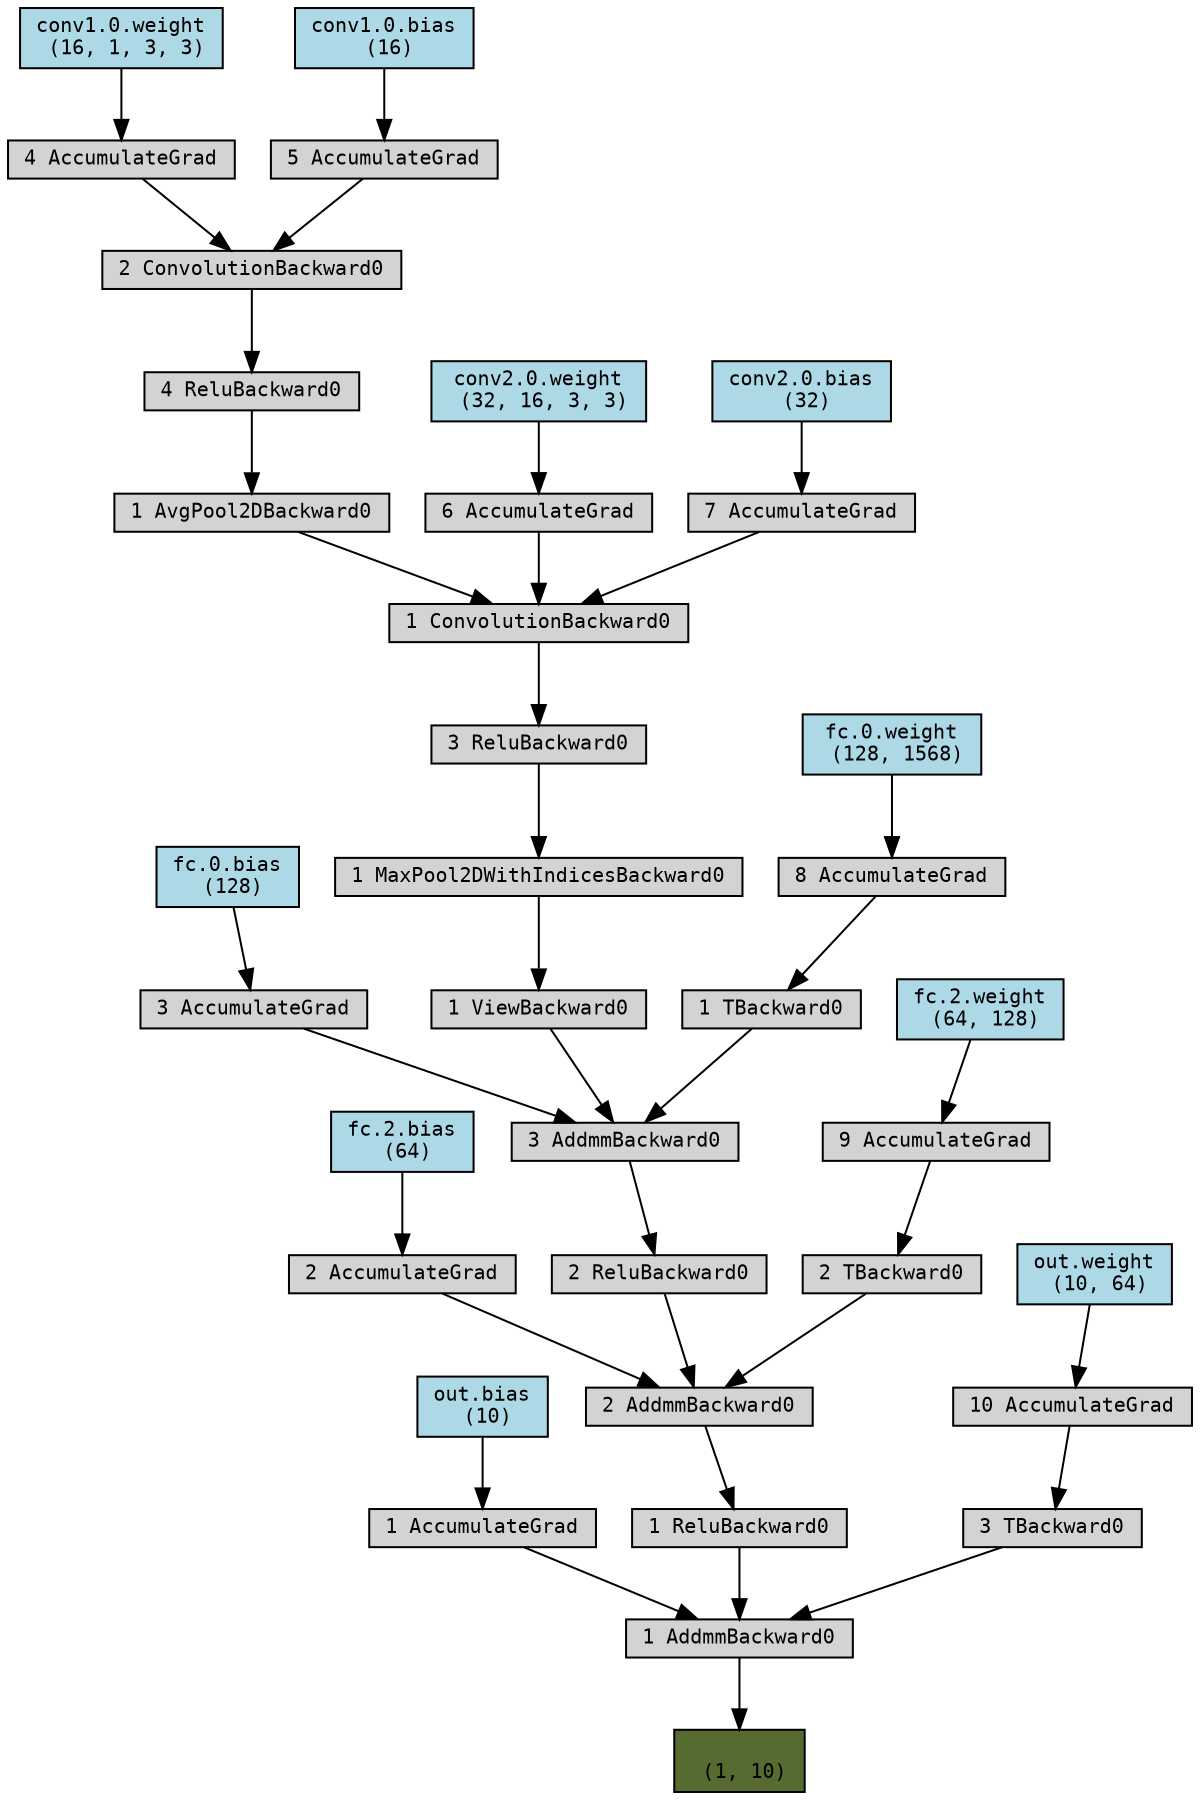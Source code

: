 digraph {
	graph [size="12,12"]
	node [align=left fontname=monospace fontsize=10 height=0.2 ranksep=0.1 shape=box style=filled]
	139799061970512 [label="
 (1, 10)" fillcolor=darkolivegreen]
	139799204695824 [label="1 AddmmBackward0"]
	139799204695584 -> 139799204695824
	139799061969712 [label="out.bias
 (10)" fillcolor=lightblue]
	139799061969712 -> 139799204695584
	139799204695584 [label="1 AccumulateGrad"]
	139799204695968 -> 139799204695824
	139799204695968 [label="1 ReluBackward0"]
	139799204695776 -> 139799204695968
	139799204695776 [label="2 AddmmBackward0"]
	139799204695200 -> 139799204695776
	139799061969952 [label="fc.2.bias
 (64)" fillcolor=lightblue]
	139799061969952 -> 139799204695200
	139799204695200 [label="2 AccumulateGrad"]
	139799204695152 -> 139799204695776
	139799204695152 [label="2 ReluBackward0"]
	139799061862000 -> 139799204695152
	139799061862000 [label="3 AddmmBackward0"]
	139799061862096 -> 139799061862000
	139799061969632 [label="fc.0.bias
 (128)" fillcolor=lightblue]
	139799061969632 -> 139799061862096
	139799061862096 [label="3 AccumulateGrad"]
	139799061861856 -> 139799061862000
	139799061861856 [label="1 ViewBackward0"]
	139799061862960 -> 139799061861856
	139799061862960 [label="1 MaxPool2DWithIndicesBackward0"]
	139799061863248 -> 139799061862960
	139799061863248 [label="3 ReluBackward0"]
	139799061863344 -> 139799061863248
	139799061863344 [label="1 ConvolutionBackward0"]
	139799061863440 -> 139799061863344
	139799061863440 [label="1 AvgPool2DBackward0"]
	139799061863632 -> 139799061863440
	139799061863632 [label="4 ReluBackward0"]
	139799061863728 -> 139799061863632
	139799061863728 [label="2 ConvolutionBackward0"]
	139799061863824 -> 139799061863728
	139800644768448 [label="conv1.0.weight
 (16, 1, 3, 3)" fillcolor=lightblue]
	139800644768448 -> 139799061863824
	139799061863824 [label="4 AccumulateGrad"]
	139799061863776 -> 139799061863728
	139800644770928 [label="conv1.0.bias
 (16)" fillcolor=lightblue]
	139800644770928 -> 139799061863776
	139799061863776 [label="5 AccumulateGrad"]
	139799061863392 -> 139799061863344
	139799061970432 [label="conv2.0.weight
 (32, 16, 3, 3)" fillcolor=lightblue]
	139799061970432 -> 139799061863392
	139799061863392 [label="6 AccumulateGrad"]
	139799061863152 -> 139799061863344
	139799061970032 [label="conv2.0.bias
 (32)" fillcolor=lightblue]
	139799061970032 -> 139799061863152
	139799061863152 [label="7 AccumulateGrad"]
	139799061861472 -> 139799061862000
	139799061861472 [label="1 TBackward0"]
	139799061863296 -> 139799061861472
	139799061969312 [label="fc.0.weight
 (128, 1568)" fillcolor=lightblue]
	139799061969312 -> 139799061863296
	139799061863296 [label="8 AccumulateGrad"]
	139799204695872 -> 139799204695776
	139799204695872 [label="2 TBackward0"]
	139799061863200 -> 139799204695872
	139799061970272 [label="fc.2.weight
 (64, 128)" fillcolor=lightblue]
	139799061970272 -> 139799061863200
	139799061863200 [label="9 AccumulateGrad"]
	139799204695536 -> 139799204695824
	139799204695536 [label="3 TBackward0"]
	139799204695344 -> 139799204695536
	139799061969392 [label="out.weight
 (10, 64)" fillcolor=lightblue]
	139799061969392 -> 139799204695344
	139799204695344 [label="10 AccumulateGrad"]
	139799204695824 -> 139799061970512
}
